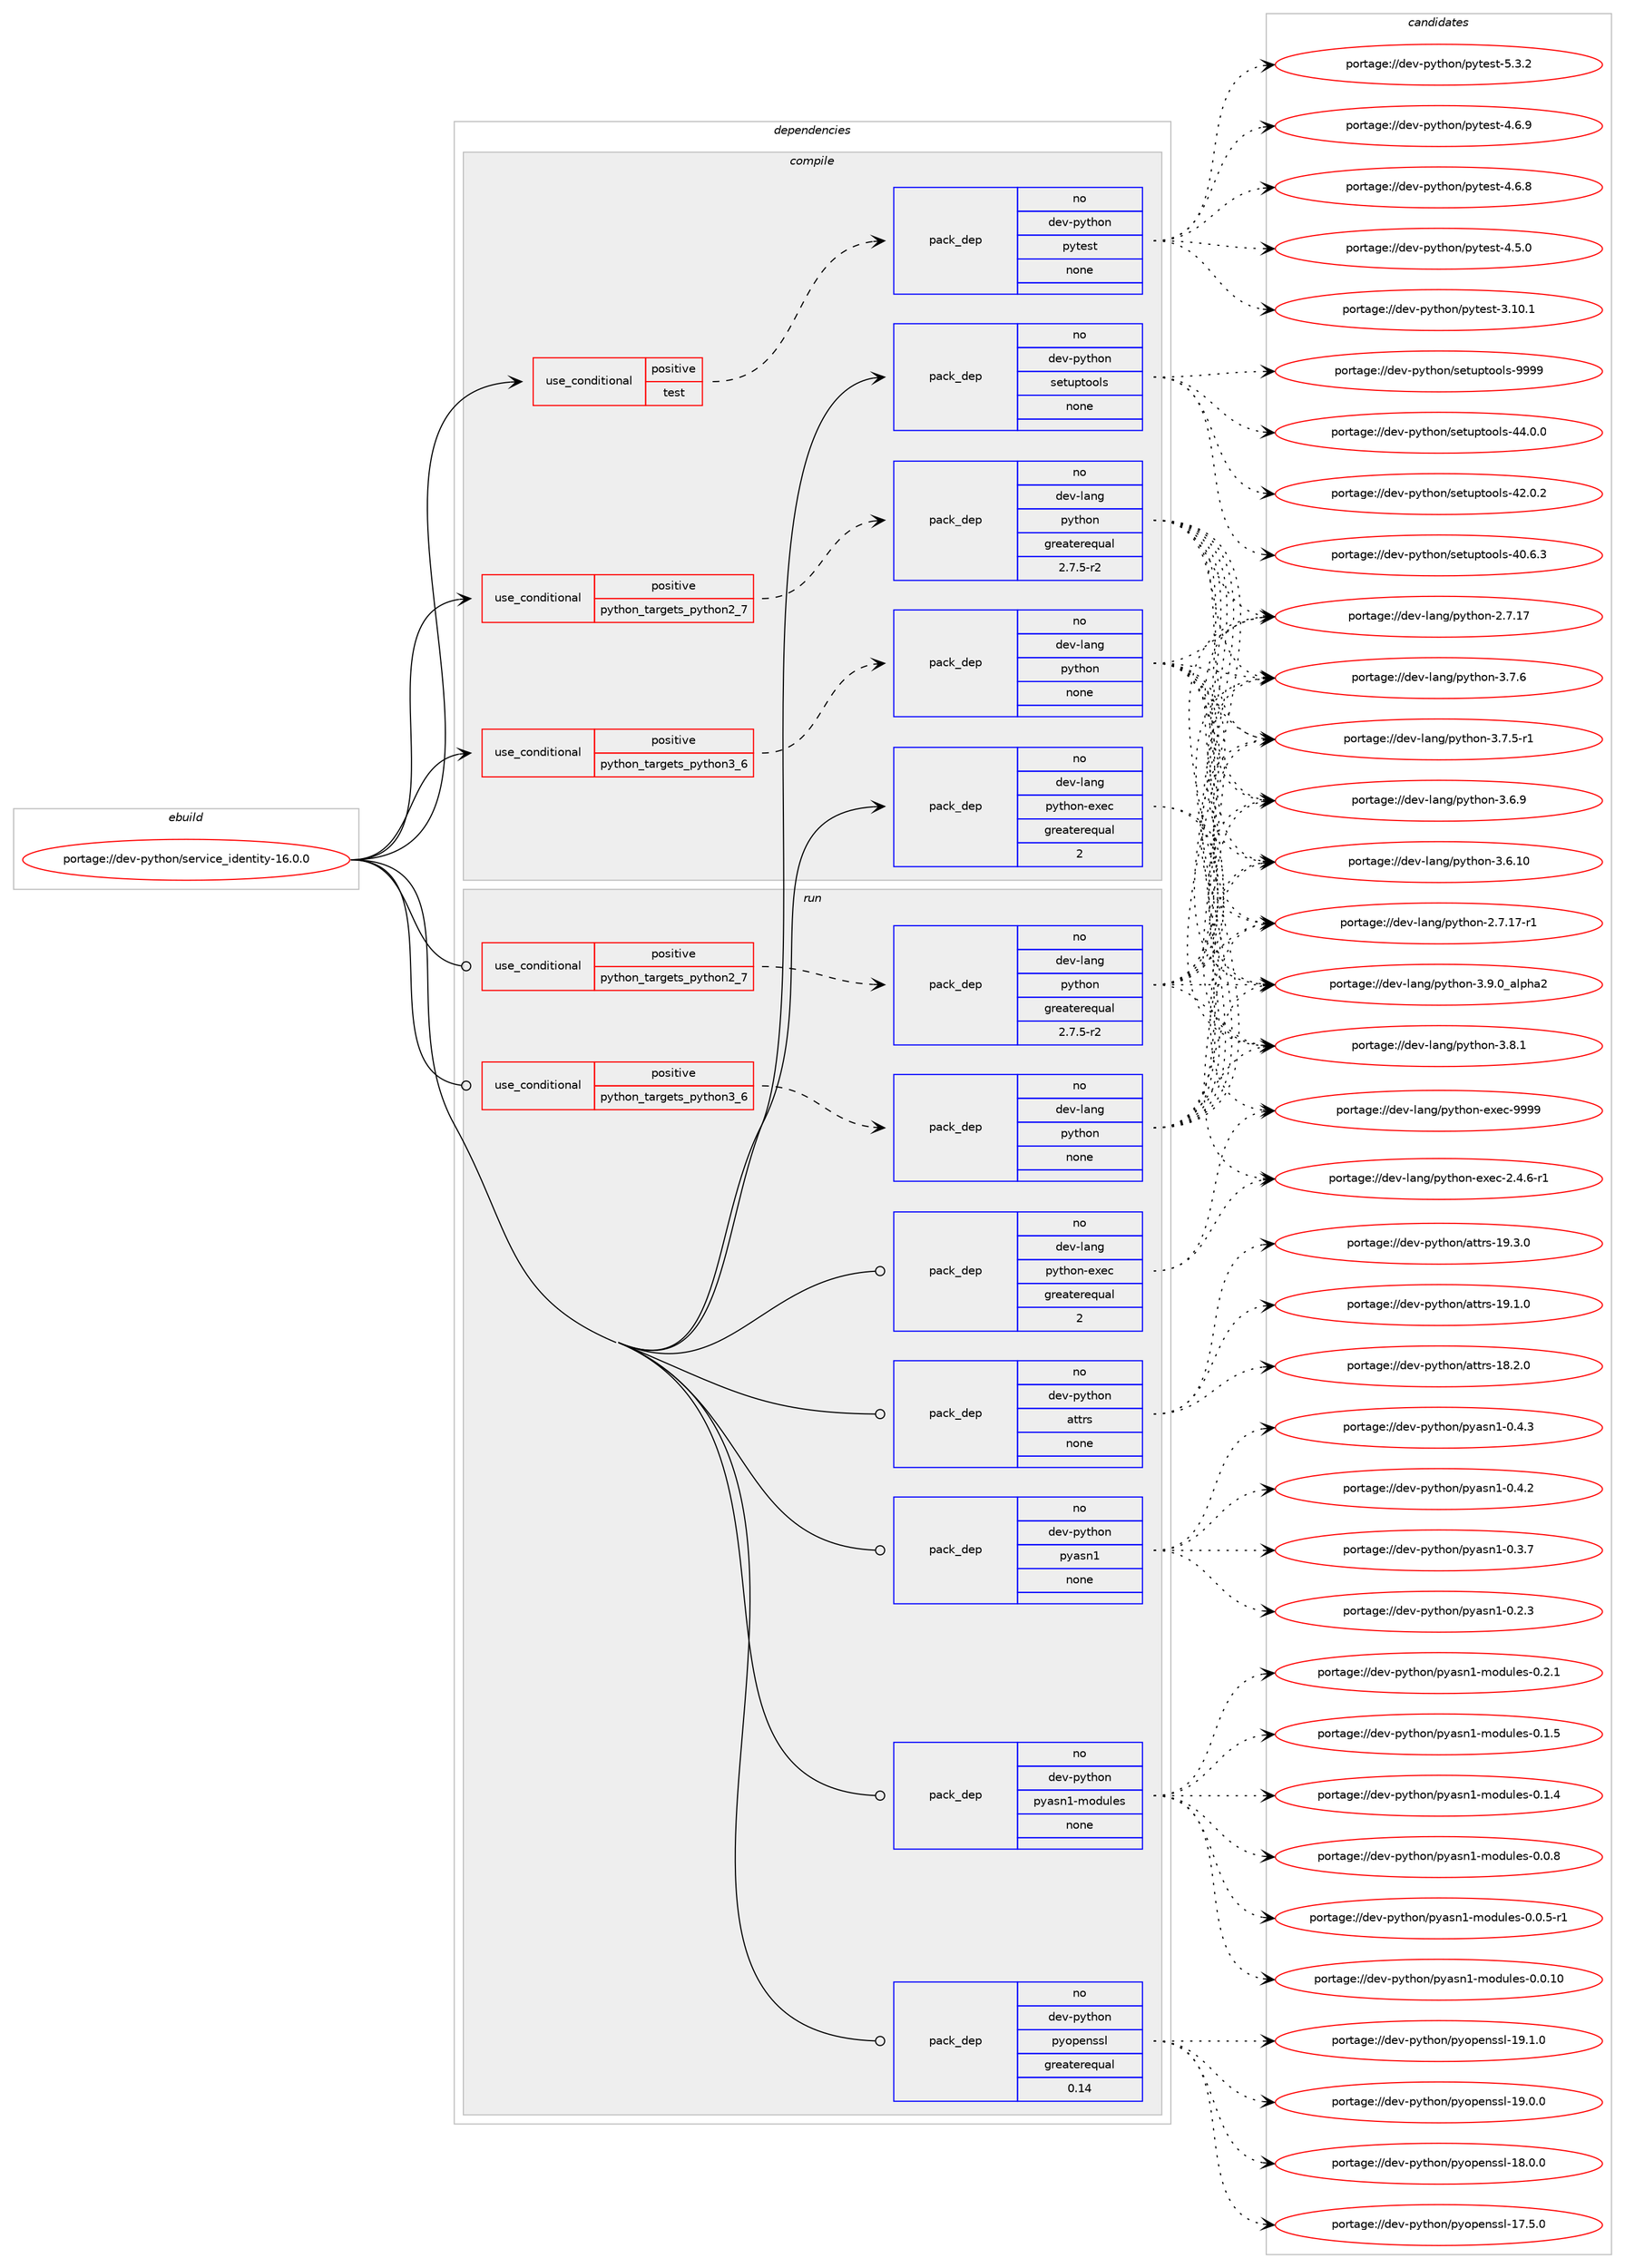 digraph prolog {

# *************
# Graph options
# *************

newrank=true;
concentrate=true;
compound=true;
graph [rankdir=LR,fontname=Helvetica,fontsize=10,ranksep=1.5];#, ranksep=2.5, nodesep=0.2];
edge  [arrowhead=vee];
node  [fontname=Helvetica,fontsize=10];

# **********
# The ebuild
# **********

subgraph cluster_leftcol {
color=gray;
rank=same;
label=<<i>ebuild</i>>;
id [label="portage://dev-python/service_identity-16.0.0", color=red, width=4, href="../dev-python/service_identity-16.0.0.svg"];
}

# ****************
# The dependencies
# ****************

subgraph cluster_midcol {
color=gray;
label=<<i>dependencies</i>>;
subgraph cluster_compile {
fillcolor="#eeeeee";
style=filled;
label=<<i>compile</i>>;
subgraph cond106179 {
dependency426413 [label=<<TABLE BORDER="0" CELLBORDER="1" CELLSPACING="0" CELLPADDING="4"><TR><TD ROWSPAN="3" CELLPADDING="10">use_conditional</TD></TR><TR><TD>positive</TD></TR><TR><TD>python_targets_python2_7</TD></TR></TABLE>>, shape=none, color=red];
subgraph pack315336 {
dependency426414 [label=<<TABLE BORDER="0" CELLBORDER="1" CELLSPACING="0" CELLPADDING="4" WIDTH="220"><TR><TD ROWSPAN="6" CELLPADDING="30">pack_dep</TD></TR><TR><TD WIDTH="110">no</TD></TR><TR><TD>dev-lang</TD></TR><TR><TD>python</TD></TR><TR><TD>greaterequal</TD></TR><TR><TD>2.7.5-r2</TD></TR></TABLE>>, shape=none, color=blue];
}
dependency426413:e -> dependency426414:w [weight=20,style="dashed",arrowhead="vee"];
}
id:e -> dependency426413:w [weight=20,style="solid",arrowhead="vee"];
subgraph cond106180 {
dependency426415 [label=<<TABLE BORDER="0" CELLBORDER="1" CELLSPACING="0" CELLPADDING="4"><TR><TD ROWSPAN="3" CELLPADDING="10">use_conditional</TD></TR><TR><TD>positive</TD></TR><TR><TD>python_targets_python3_6</TD></TR></TABLE>>, shape=none, color=red];
subgraph pack315337 {
dependency426416 [label=<<TABLE BORDER="0" CELLBORDER="1" CELLSPACING="0" CELLPADDING="4" WIDTH="220"><TR><TD ROWSPAN="6" CELLPADDING="30">pack_dep</TD></TR><TR><TD WIDTH="110">no</TD></TR><TR><TD>dev-lang</TD></TR><TR><TD>python</TD></TR><TR><TD>none</TD></TR><TR><TD></TD></TR></TABLE>>, shape=none, color=blue];
}
dependency426415:e -> dependency426416:w [weight=20,style="dashed",arrowhead="vee"];
}
id:e -> dependency426415:w [weight=20,style="solid",arrowhead="vee"];
subgraph cond106181 {
dependency426417 [label=<<TABLE BORDER="0" CELLBORDER="1" CELLSPACING="0" CELLPADDING="4"><TR><TD ROWSPAN="3" CELLPADDING="10">use_conditional</TD></TR><TR><TD>positive</TD></TR><TR><TD>test</TD></TR></TABLE>>, shape=none, color=red];
subgraph pack315338 {
dependency426418 [label=<<TABLE BORDER="0" CELLBORDER="1" CELLSPACING="0" CELLPADDING="4" WIDTH="220"><TR><TD ROWSPAN="6" CELLPADDING="30">pack_dep</TD></TR><TR><TD WIDTH="110">no</TD></TR><TR><TD>dev-python</TD></TR><TR><TD>pytest</TD></TR><TR><TD>none</TD></TR><TR><TD></TD></TR></TABLE>>, shape=none, color=blue];
}
dependency426417:e -> dependency426418:w [weight=20,style="dashed",arrowhead="vee"];
}
id:e -> dependency426417:w [weight=20,style="solid",arrowhead="vee"];
subgraph pack315339 {
dependency426419 [label=<<TABLE BORDER="0" CELLBORDER="1" CELLSPACING="0" CELLPADDING="4" WIDTH="220"><TR><TD ROWSPAN="6" CELLPADDING="30">pack_dep</TD></TR><TR><TD WIDTH="110">no</TD></TR><TR><TD>dev-lang</TD></TR><TR><TD>python-exec</TD></TR><TR><TD>greaterequal</TD></TR><TR><TD>2</TD></TR></TABLE>>, shape=none, color=blue];
}
id:e -> dependency426419:w [weight=20,style="solid",arrowhead="vee"];
subgraph pack315340 {
dependency426420 [label=<<TABLE BORDER="0" CELLBORDER="1" CELLSPACING="0" CELLPADDING="4" WIDTH="220"><TR><TD ROWSPAN="6" CELLPADDING="30">pack_dep</TD></TR><TR><TD WIDTH="110">no</TD></TR><TR><TD>dev-python</TD></TR><TR><TD>setuptools</TD></TR><TR><TD>none</TD></TR><TR><TD></TD></TR></TABLE>>, shape=none, color=blue];
}
id:e -> dependency426420:w [weight=20,style="solid",arrowhead="vee"];
}
subgraph cluster_compileandrun {
fillcolor="#eeeeee";
style=filled;
label=<<i>compile and run</i>>;
}
subgraph cluster_run {
fillcolor="#eeeeee";
style=filled;
label=<<i>run</i>>;
subgraph cond106182 {
dependency426421 [label=<<TABLE BORDER="0" CELLBORDER="1" CELLSPACING="0" CELLPADDING="4"><TR><TD ROWSPAN="3" CELLPADDING="10">use_conditional</TD></TR><TR><TD>positive</TD></TR><TR><TD>python_targets_python2_7</TD></TR></TABLE>>, shape=none, color=red];
subgraph pack315341 {
dependency426422 [label=<<TABLE BORDER="0" CELLBORDER="1" CELLSPACING="0" CELLPADDING="4" WIDTH="220"><TR><TD ROWSPAN="6" CELLPADDING="30">pack_dep</TD></TR><TR><TD WIDTH="110">no</TD></TR><TR><TD>dev-lang</TD></TR><TR><TD>python</TD></TR><TR><TD>greaterequal</TD></TR><TR><TD>2.7.5-r2</TD></TR></TABLE>>, shape=none, color=blue];
}
dependency426421:e -> dependency426422:w [weight=20,style="dashed",arrowhead="vee"];
}
id:e -> dependency426421:w [weight=20,style="solid",arrowhead="odot"];
subgraph cond106183 {
dependency426423 [label=<<TABLE BORDER="0" CELLBORDER="1" CELLSPACING="0" CELLPADDING="4"><TR><TD ROWSPAN="3" CELLPADDING="10">use_conditional</TD></TR><TR><TD>positive</TD></TR><TR><TD>python_targets_python3_6</TD></TR></TABLE>>, shape=none, color=red];
subgraph pack315342 {
dependency426424 [label=<<TABLE BORDER="0" CELLBORDER="1" CELLSPACING="0" CELLPADDING="4" WIDTH="220"><TR><TD ROWSPAN="6" CELLPADDING="30">pack_dep</TD></TR><TR><TD WIDTH="110">no</TD></TR><TR><TD>dev-lang</TD></TR><TR><TD>python</TD></TR><TR><TD>none</TD></TR><TR><TD></TD></TR></TABLE>>, shape=none, color=blue];
}
dependency426423:e -> dependency426424:w [weight=20,style="dashed",arrowhead="vee"];
}
id:e -> dependency426423:w [weight=20,style="solid",arrowhead="odot"];
subgraph pack315343 {
dependency426425 [label=<<TABLE BORDER="0" CELLBORDER="1" CELLSPACING="0" CELLPADDING="4" WIDTH="220"><TR><TD ROWSPAN="6" CELLPADDING="30">pack_dep</TD></TR><TR><TD WIDTH="110">no</TD></TR><TR><TD>dev-lang</TD></TR><TR><TD>python-exec</TD></TR><TR><TD>greaterequal</TD></TR><TR><TD>2</TD></TR></TABLE>>, shape=none, color=blue];
}
id:e -> dependency426425:w [weight=20,style="solid",arrowhead="odot"];
subgraph pack315344 {
dependency426426 [label=<<TABLE BORDER="0" CELLBORDER="1" CELLSPACING="0" CELLPADDING="4" WIDTH="220"><TR><TD ROWSPAN="6" CELLPADDING="30">pack_dep</TD></TR><TR><TD WIDTH="110">no</TD></TR><TR><TD>dev-python</TD></TR><TR><TD>attrs</TD></TR><TR><TD>none</TD></TR><TR><TD></TD></TR></TABLE>>, shape=none, color=blue];
}
id:e -> dependency426426:w [weight=20,style="solid",arrowhead="odot"];
subgraph pack315345 {
dependency426427 [label=<<TABLE BORDER="0" CELLBORDER="1" CELLSPACING="0" CELLPADDING="4" WIDTH="220"><TR><TD ROWSPAN="6" CELLPADDING="30">pack_dep</TD></TR><TR><TD WIDTH="110">no</TD></TR><TR><TD>dev-python</TD></TR><TR><TD>pyasn1</TD></TR><TR><TD>none</TD></TR><TR><TD></TD></TR></TABLE>>, shape=none, color=blue];
}
id:e -> dependency426427:w [weight=20,style="solid",arrowhead="odot"];
subgraph pack315346 {
dependency426428 [label=<<TABLE BORDER="0" CELLBORDER="1" CELLSPACING="0" CELLPADDING="4" WIDTH="220"><TR><TD ROWSPAN="6" CELLPADDING="30">pack_dep</TD></TR><TR><TD WIDTH="110">no</TD></TR><TR><TD>dev-python</TD></TR><TR><TD>pyasn1-modules</TD></TR><TR><TD>none</TD></TR><TR><TD></TD></TR></TABLE>>, shape=none, color=blue];
}
id:e -> dependency426428:w [weight=20,style="solid",arrowhead="odot"];
subgraph pack315347 {
dependency426429 [label=<<TABLE BORDER="0" CELLBORDER="1" CELLSPACING="0" CELLPADDING="4" WIDTH="220"><TR><TD ROWSPAN="6" CELLPADDING="30">pack_dep</TD></TR><TR><TD WIDTH="110">no</TD></TR><TR><TD>dev-python</TD></TR><TR><TD>pyopenssl</TD></TR><TR><TD>greaterequal</TD></TR><TR><TD>0.14</TD></TR></TABLE>>, shape=none, color=blue];
}
id:e -> dependency426429:w [weight=20,style="solid",arrowhead="odot"];
}
}

# **************
# The candidates
# **************

subgraph cluster_choices {
rank=same;
color=gray;
label=<<i>candidates</i>>;

subgraph choice315336 {
color=black;
nodesep=1;
choice10010111845108971101034711212111610411111045514657464895971081121049750 [label="portage://dev-lang/python-3.9.0_alpha2", color=red, width=4,href="../dev-lang/python-3.9.0_alpha2.svg"];
choice100101118451089711010347112121116104111110455146564649 [label="portage://dev-lang/python-3.8.1", color=red, width=4,href="../dev-lang/python-3.8.1.svg"];
choice100101118451089711010347112121116104111110455146554654 [label="portage://dev-lang/python-3.7.6", color=red, width=4,href="../dev-lang/python-3.7.6.svg"];
choice1001011184510897110103471121211161041111104551465546534511449 [label="portage://dev-lang/python-3.7.5-r1", color=red, width=4,href="../dev-lang/python-3.7.5-r1.svg"];
choice100101118451089711010347112121116104111110455146544657 [label="portage://dev-lang/python-3.6.9", color=red, width=4,href="../dev-lang/python-3.6.9.svg"];
choice10010111845108971101034711212111610411111045514654464948 [label="portage://dev-lang/python-3.6.10", color=red, width=4,href="../dev-lang/python-3.6.10.svg"];
choice100101118451089711010347112121116104111110455046554649554511449 [label="portage://dev-lang/python-2.7.17-r1", color=red, width=4,href="../dev-lang/python-2.7.17-r1.svg"];
choice10010111845108971101034711212111610411111045504655464955 [label="portage://dev-lang/python-2.7.17", color=red, width=4,href="../dev-lang/python-2.7.17.svg"];
dependency426414:e -> choice10010111845108971101034711212111610411111045514657464895971081121049750:w [style=dotted,weight="100"];
dependency426414:e -> choice100101118451089711010347112121116104111110455146564649:w [style=dotted,weight="100"];
dependency426414:e -> choice100101118451089711010347112121116104111110455146554654:w [style=dotted,weight="100"];
dependency426414:e -> choice1001011184510897110103471121211161041111104551465546534511449:w [style=dotted,weight="100"];
dependency426414:e -> choice100101118451089711010347112121116104111110455146544657:w [style=dotted,weight="100"];
dependency426414:e -> choice10010111845108971101034711212111610411111045514654464948:w [style=dotted,weight="100"];
dependency426414:e -> choice100101118451089711010347112121116104111110455046554649554511449:w [style=dotted,weight="100"];
dependency426414:e -> choice10010111845108971101034711212111610411111045504655464955:w [style=dotted,weight="100"];
}
subgraph choice315337 {
color=black;
nodesep=1;
choice10010111845108971101034711212111610411111045514657464895971081121049750 [label="portage://dev-lang/python-3.9.0_alpha2", color=red, width=4,href="../dev-lang/python-3.9.0_alpha2.svg"];
choice100101118451089711010347112121116104111110455146564649 [label="portage://dev-lang/python-3.8.1", color=red, width=4,href="../dev-lang/python-3.8.1.svg"];
choice100101118451089711010347112121116104111110455146554654 [label="portage://dev-lang/python-3.7.6", color=red, width=4,href="../dev-lang/python-3.7.6.svg"];
choice1001011184510897110103471121211161041111104551465546534511449 [label="portage://dev-lang/python-3.7.5-r1", color=red, width=4,href="../dev-lang/python-3.7.5-r1.svg"];
choice100101118451089711010347112121116104111110455146544657 [label="portage://dev-lang/python-3.6.9", color=red, width=4,href="../dev-lang/python-3.6.9.svg"];
choice10010111845108971101034711212111610411111045514654464948 [label="portage://dev-lang/python-3.6.10", color=red, width=4,href="../dev-lang/python-3.6.10.svg"];
choice100101118451089711010347112121116104111110455046554649554511449 [label="portage://dev-lang/python-2.7.17-r1", color=red, width=4,href="../dev-lang/python-2.7.17-r1.svg"];
choice10010111845108971101034711212111610411111045504655464955 [label="portage://dev-lang/python-2.7.17", color=red, width=4,href="../dev-lang/python-2.7.17.svg"];
dependency426416:e -> choice10010111845108971101034711212111610411111045514657464895971081121049750:w [style=dotted,weight="100"];
dependency426416:e -> choice100101118451089711010347112121116104111110455146564649:w [style=dotted,weight="100"];
dependency426416:e -> choice100101118451089711010347112121116104111110455146554654:w [style=dotted,weight="100"];
dependency426416:e -> choice1001011184510897110103471121211161041111104551465546534511449:w [style=dotted,weight="100"];
dependency426416:e -> choice100101118451089711010347112121116104111110455146544657:w [style=dotted,weight="100"];
dependency426416:e -> choice10010111845108971101034711212111610411111045514654464948:w [style=dotted,weight="100"];
dependency426416:e -> choice100101118451089711010347112121116104111110455046554649554511449:w [style=dotted,weight="100"];
dependency426416:e -> choice10010111845108971101034711212111610411111045504655464955:w [style=dotted,weight="100"];
}
subgraph choice315338 {
color=black;
nodesep=1;
choice1001011184511212111610411111047112121116101115116455346514650 [label="portage://dev-python/pytest-5.3.2", color=red, width=4,href="../dev-python/pytest-5.3.2.svg"];
choice1001011184511212111610411111047112121116101115116455246544657 [label="portage://dev-python/pytest-4.6.9", color=red, width=4,href="../dev-python/pytest-4.6.9.svg"];
choice1001011184511212111610411111047112121116101115116455246544656 [label="portage://dev-python/pytest-4.6.8", color=red, width=4,href="../dev-python/pytest-4.6.8.svg"];
choice1001011184511212111610411111047112121116101115116455246534648 [label="portage://dev-python/pytest-4.5.0", color=red, width=4,href="../dev-python/pytest-4.5.0.svg"];
choice100101118451121211161041111104711212111610111511645514649484649 [label="portage://dev-python/pytest-3.10.1", color=red, width=4,href="../dev-python/pytest-3.10.1.svg"];
dependency426418:e -> choice1001011184511212111610411111047112121116101115116455346514650:w [style=dotted,weight="100"];
dependency426418:e -> choice1001011184511212111610411111047112121116101115116455246544657:w [style=dotted,weight="100"];
dependency426418:e -> choice1001011184511212111610411111047112121116101115116455246544656:w [style=dotted,weight="100"];
dependency426418:e -> choice1001011184511212111610411111047112121116101115116455246534648:w [style=dotted,weight="100"];
dependency426418:e -> choice100101118451121211161041111104711212111610111511645514649484649:w [style=dotted,weight="100"];
}
subgraph choice315339 {
color=black;
nodesep=1;
choice10010111845108971101034711212111610411111045101120101994557575757 [label="portage://dev-lang/python-exec-9999", color=red, width=4,href="../dev-lang/python-exec-9999.svg"];
choice10010111845108971101034711212111610411111045101120101994550465246544511449 [label="portage://dev-lang/python-exec-2.4.6-r1", color=red, width=4,href="../dev-lang/python-exec-2.4.6-r1.svg"];
dependency426419:e -> choice10010111845108971101034711212111610411111045101120101994557575757:w [style=dotted,weight="100"];
dependency426419:e -> choice10010111845108971101034711212111610411111045101120101994550465246544511449:w [style=dotted,weight="100"];
}
subgraph choice315340 {
color=black;
nodesep=1;
choice10010111845112121116104111110471151011161171121161111111081154557575757 [label="portage://dev-python/setuptools-9999", color=red, width=4,href="../dev-python/setuptools-9999.svg"];
choice100101118451121211161041111104711510111611711211611111110811545525246484648 [label="portage://dev-python/setuptools-44.0.0", color=red, width=4,href="../dev-python/setuptools-44.0.0.svg"];
choice100101118451121211161041111104711510111611711211611111110811545525046484650 [label="portage://dev-python/setuptools-42.0.2", color=red, width=4,href="../dev-python/setuptools-42.0.2.svg"];
choice100101118451121211161041111104711510111611711211611111110811545524846544651 [label="portage://dev-python/setuptools-40.6.3", color=red, width=4,href="../dev-python/setuptools-40.6.3.svg"];
dependency426420:e -> choice10010111845112121116104111110471151011161171121161111111081154557575757:w [style=dotted,weight="100"];
dependency426420:e -> choice100101118451121211161041111104711510111611711211611111110811545525246484648:w [style=dotted,weight="100"];
dependency426420:e -> choice100101118451121211161041111104711510111611711211611111110811545525046484650:w [style=dotted,weight="100"];
dependency426420:e -> choice100101118451121211161041111104711510111611711211611111110811545524846544651:w [style=dotted,weight="100"];
}
subgraph choice315341 {
color=black;
nodesep=1;
choice10010111845108971101034711212111610411111045514657464895971081121049750 [label="portage://dev-lang/python-3.9.0_alpha2", color=red, width=4,href="../dev-lang/python-3.9.0_alpha2.svg"];
choice100101118451089711010347112121116104111110455146564649 [label="portage://dev-lang/python-3.8.1", color=red, width=4,href="../dev-lang/python-3.8.1.svg"];
choice100101118451089711010347112121116104111110455146554654 [label="portage://dev-lang/python-3.7.6", color=red, width=4,href="../dev-lang/python-3.7.6.svg"];
choice1001011184510897110103471121211161041111104551465546534511449 [label="portage://dev-lang/python-3.7.5-r1", color=red, width=4,href="../dev-lang/python-3.7.5-r1.svg"];
choice100101118451089711010347112121116104111110455146544657 [label="portage://dev-lang/python-3.6.9", color=red, width=4,href="../dev-lang/python-3.6.9.svg"];
choice10010111845108971101034711212111610411111045514654464948 [label="portage://dev-lang/python-3.6.10", color=red, width=4,href="../dev-lang/python-3.6.10.svg"];
choice100101118451089711010347112121116104111110455046554649554511449 [label="portage://dev-lang/python-2.7.17-r1", color=red, width=4,href="../dev-lang/python-2.7.17-r1.svg"];
choice10010111845108971101034711212111610411111045504655464955 [label="portage://dev-lang/python-2.7.17", color=red, width=4,href="../dev-lang/python-2.7.17.svg"];
dependency426422:e -> choice10010111845108971101034711212111610411111045514657464895971081121049750:w [style=dotted,weight="100"];
dependency426422:e -> choice100101118451089711010347112121116104111110455146564649:w [style=dotted,weight="100"];
dependency426422:e -> choice100101118451089711010347112121116104111110455146554654:w [style=dotted,weight="100"];
dependency426422:e -> choice1001011184510897110103471121211161041111104551465546534511449:w [style=dotted,weight="100"];
dependency426422:e -> choice100101118451089711010347112121116104111110455146544657:w [style=dotted,weight="100"];
dependency426422:e -> choice10010111845108971101034711212111610411111045514654464948:w [style=dotted,weight="100"];
dependency426422:e -> choice100101118451089711010347112121116104111110455046554649554511449:w [style=dotted,weight="100"];
dependency426422:e -> choice10010111845108971101034711212111610411111045504655464955:w [style=dotted,weight="100"];
}
subgraph choice315342 {
color=black;
nodesep=1;
choice10010111845108971101034711212111610411111045514657464895971081121049750 [label="portage://dev-lang/python-3.9.0_alpha2", color=red, width=4,href="../dev-lang/python-3.9.0_alpha2.svg"];
choice100101118451089711010347112121116104111110455146564649 [label="portage://dev-lang/python-3.8.1", color=red, width=4,href="../dev-lang/python-3.8.1.svg"];
choice100101118451089711010347112121116104111110455146554654 [label="portage://dev-lang/python-3.7.6", color=red, width=4,href="../dev-lang/python-3.7.6.svg"];
choice1001011184510897110103471121211161041111104551465546534511449 [label="portage://dev-lang/python-3.7.5-r1", color=red, width=4,href="../dev-lang/python-3.7.5-r1.svg"];
choice100101118451089711010347112121116104111110455146544657 [label="portage://dev-lang/python-3.6.9", color=red, width=4,href="../dev-lang/python-3.6.9.svg"];
choice10010111845108971101034711212111610411111045514654464948 [label="portage://dev-lang/python-3.6.10", color=red, width=4,href="../dev-lang/python-3.6.10.svg"];
choice100101118451089711010347112121116104111110455046554649554511449 [label="portage://dev-lang/python-2.7.17-r1", color=red, width=4,href="../dev-lang/python-2.7.17-r1.svg"];
choice10010111845108971101034711212111610411111045504655464955 [label="portage://dev-lang/python-2.7.17", color=red, width=4,href="../dev-lang/python-2.7.17.svg"];
dependency426424:e -> choice10010111845108971101034711212111610411111045514657464895971081121049750:w [style=dotted,weight="100"];
dependency426424:e -> choice100101118451089711010347112121116104111110455146564649:w [style=dotted,weight="100"];
dependency426424:e -> choice100101118451089711010347112121116104111110455146554654:w [style=dotted,weight="100"];
dependency426424:e -> choice1001011184510897110103471121211161041111104551465546534511449:w [style=dotted,weight="100"];
dependency426424:e -> choice100101118451089711010347112121116104111110455146544657:w [style=dotted,weight="100"];
dependency426424:e -> choice10010111845108971101034711212111610411111045514654464948:w [style=dotted,weight="100"];
dependency426424:e -> choice100101118451089711010347112121116104111110455046554649554511449:w [style=dotted,weight="100"];
dependency426424:e -> choice10010111845108971101034711212111610411111045504655464955:w [style=dotted,weight="100"];
}
subgraph choice315343 {
color=black;
nodesep=1;
choice10010111845108971101034711212111610411111045101120101994557575757 [label="portage://dev-lang/python-exec-9999", color=red, width=4,href="../dev-lang/python-exec-9999.svg"];
choice10010111845108971101034711212111610411111045101120101994550465246544511449 [label="portage://dev-lang/python-exec-2.4.6-r1", color=red, width=4,href="../dev-lang/python-exec-2.4.6-r1.svg"];
dependency426425:e -> choice10010111845108971101034711212111610411111045101120101994557575757:w [style=dotted,weight="100"];
dependency426425:e -> choice10010111845108971101034711212111610411111045101120101994550465246544511449:w [style=dotted,weight="100"];
}
subgraph choice315344 {
color=black;
nodesep=1;
choice10010111845112121116104111110479711611611411545495746514648 [label="portage://dev-python/attrs-19.3.0", color=red, width=4,href="../dev-python/attrs-19.3.0.svg"];
choice10010111845112121116104111110479711611611411545495746494648 [label="portage://dev-python/attrs-19.1.0", color=red, width=4,href="../dev-python/attrs-19.1.0.svg"];
choice10010111845112121116104111110479711611611411545495646504648 [label="portage://dev-python/attrs-18.2.0", color=red, width=4,href="../dev-python/attrs-18.2.0.svg"];
dependency426426:e -> choice10010111845112121116104111110479711611611411545495746514648:w [style=dotted,weight="100"];
dependency426426:e -> choice10010111845112121116104111110479711611611411545495746494648:w [style=dotted,weight="100"];
dependency426426:e -> choice10010111845112121116104111110479711611611411545495646504648:w [style=dotted,weight="100"];
}
subgraph choice315345 {
color=black;
nodesep=1;
choice10010111845112121116104111110471121219711511049454846524651 [label="portage://dev-python/pyasn1-0.4.3", color=red, width=4,href="../dev-python/pyasn1-0.4.3.svg"];
choice10010111845112121116104111110471121219711511049454846524650 [label="portage://dev-python/pyasn1-0.4.2", color=red, width=4,href="../dev-python/pyasn1-0.4.2.svg"];
choice10010111845112121116104111110471121219711511049454846514655 [label="portage://dev-python/pyasn1-0.3.7", color=red, width=4,href="../dev-python/pyasn1-0.3.7.svg"];
choice10010111845112121116104111110471121219711511049454846504651 [label="portage://dev-python/pyasn1-0.2.3", color=red, width=4,href="../dev-python/pyasn1-0.2.3.svg"];
dependency426427:e -> choice10010111845112121116104111110471121219711511049454846524651:w [style=dotted,weight="100"];
dependency426427:e -> choice10010111845112121116104111110471121219711511049454846524650:w [style=dotted,weight="100"];
dependency426427:e -> choice10010111845112121116104111110471121219711511049454846514655:w [style=dotted,weight="100"];
dependency426427:e -> choice10010111845112121116104111110471121219711511049454846504651:w [style=dotted,weight="100"];
}
subgraph choice315346 {
color=black;
nodesep=1;
choice1001011184511212111610411111047112121971151104945109111100117108101115454846504649 [label="portage://dev-python/pyasn1-modules-0.2.1", color=red, width=4,href="../dev-python/pyasn1-modules-0.2.1.svg"];
choice1001011184511212111610411111047112121971151104945109111100117108101115454846494653 [label="portage://dev-python/pyasn1-modules-0.1.5", color=red, width=4,href="../dev-python/pyasn1-modules-0.1.5.svg"];
choice1001011184511212111610411111047112121971151104945109111100117108101115454846494652 [label="portage://dev-python/pyasn1-modules-0.1.4", color=red, width=4,href="../dev-python/pyasn1-modules-0.1.4.svg"];
choice1001011184511212111610411111047112121971151104945109111100117108101115454846484656 [label="portage://dev-python/pyasn1-modules-0.0.8", color=red, width=4,href="../dev-python/pyasn1-modules-0.0.8.svg"];
choice10010111845112121116104111110471121219711511049451091111001171081011154548464846534511449 [label="portage://dev-python/pyasn1-modules-0.0.5-r1", color=red, width=4,href="../dev-python/pyasn1-modules-0.0.5-r1.svg"];
choice100101118451121211161041111104711212197115110494510911110011710810111545484648464948 [label="portage://dev-python/pyasn1-modules-0.0.10", color=red, width=4,href="../dev-python/pyasn1-modules-0.0.10.svg"];
dependency426428:e -> choice1001011184511212111610411111047112121971151104945109111100117108101115454846504649:w [style=dotted,weight="100"];
dependency426428:e -> choice1001011184511212111610411111047112121971151104945109111100117108101115454846494653:w [style=dotted,weight="100"];
dependency426428:e -> choice1001011184511212111610411111047112121971151104945109111100117108101115454846494652:w [style=dotted,weight="100"];
dependency426428:e -> choice1001011184511212111610411111047112121971151104945109111100117108101115454846484656:w [style=dotted,weight="100"];
dependency426428:e -> choice10010111845112121116104111110471121219711511049451091111001171081011154548464846534511449:w [style=dotted,weight="100"];
dependency426428:e -> choice100101118451121211161041111104711212197115110494510911110011710810111545484648464948:w [style=dotted,weight="100"];
}
subgraph choice315347 {
color=black;
nodesep=1;
choice100101118451121211161041111104711212111111210111011511510845495746494648 [label="portage://dev-python/pyopenssl-19.1.0", color=red, width=4,href="../dev-python/pyopenssl-19.1.0.svg"];
choice100101118451121211161041111104711212111111210111011511510845495746484648 [label="portage://dev-python/pyopenssl-19.0.0", color=red, width=4,href="../dev-python/pyopenssl-19.0.0.svg"];
choice100101118451121211161041111104711212111111210111011511510845495646484648 [label="portage://dev-python/pyopenssl-18.0.0", color=red, width=4,href="../dev-python/pyopenssl-18.0.0.svg"];
choice100101118451121211161041111104711212111111210111011511510845495546534648 [label="portage://dev-python/pyopenssl-17.5.0", color=red, width=4,href="../dev-python/pyopenssl-17.5.0.svg"];
dependency426429:e -> choice100101118451121211161041111104711212111111210111011511510845495746494648:w [style=dotted,weight="100"];
dependency426429:e -> choice100101118451121211161041111104711212111111210111011511510845495746484648:w [style=dotted,weight="100"];
dependency426429:e -> choice100101118451121211161041111104711212111111210111011511510845495646484648:w [style=dotted,weight="100"];
dependency426429:e -> choice100101118451121211161041111104711212111111210111011511510845495546534648:w [style=dotted,weight="100"];
}
}

}
